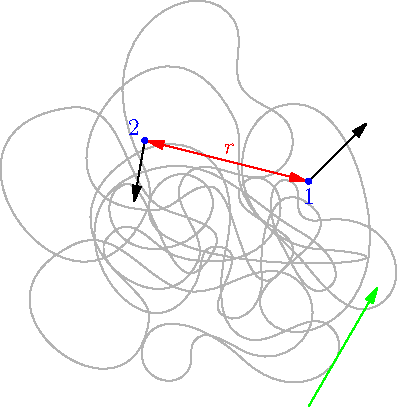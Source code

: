 import stats;
size(7cm,0);

pair z1=(1,-0.25);
pair v1=dir(45);
pair z2=-z1;
pair v2=0.75*dir(260);
pair z3=(z1.x,-3);

// A centered random number
real crand() {return unitrand()-0.5;}

guide g;
pair lastz;
for(int i=0; i < 60; ++i) {
  pair z=0.75*lastz+(crand(),crand());
  g=g..2.5*z;
  lastz=z;
}
g=shift(0,-.5)*g..cycle;

draw(g,gray(0.7));

draw("$r$",z1--z2,RightSide,red,Arrows,DotMargins);
draw(z1--z1+v1,Arrow);
draw(z2--z2+v2,Arrow);
draw(z3--z3+v1-v2,green,Arrow);

dot("1",z1,S,blue);
dot("2",z2,NW,blue);
